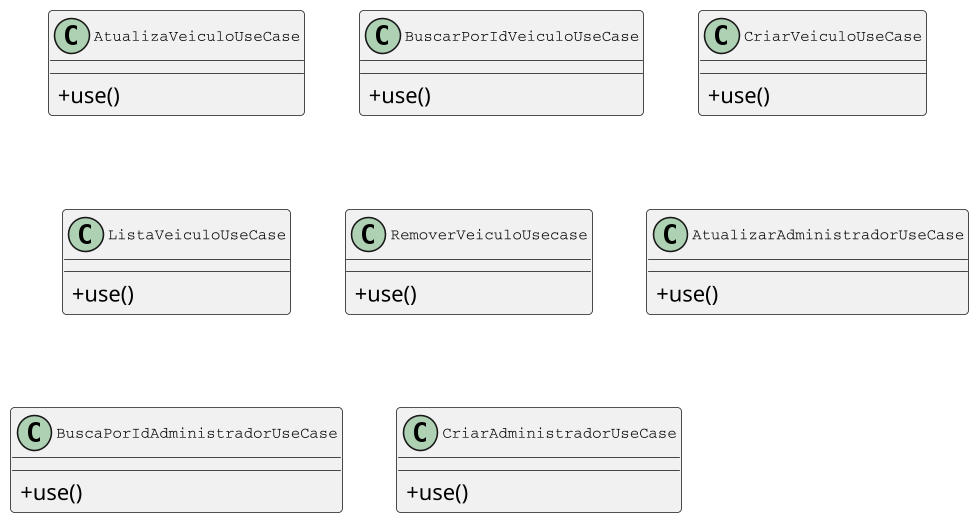 @startuml
skinparam dpi 150
skinparam classAttributeIconSize 0
skinparam classFontSize 10
skinparam classFontName Courier
skinparam wrapWidth 100
top to bottom direction
skinparam linetype ortho

class AtualizaVeiculoUseCase {
  +use()
}

class BuscarPorIdVeiculoUseCase {
  +use()
}

class CriarVeiculoUseCase {
  +use()
}

class ListaVeiculoUseCase {
  +use()
}

class RemoverVeiculoUsecase {
  +use()
}

class AtualizarAdministradorUseCase {
  +use()
}

class BuscaPorIdAdministradorUseCase {
  +use()
}

class CriarAdministradorUseCase {
  +use()
}


@enduml
